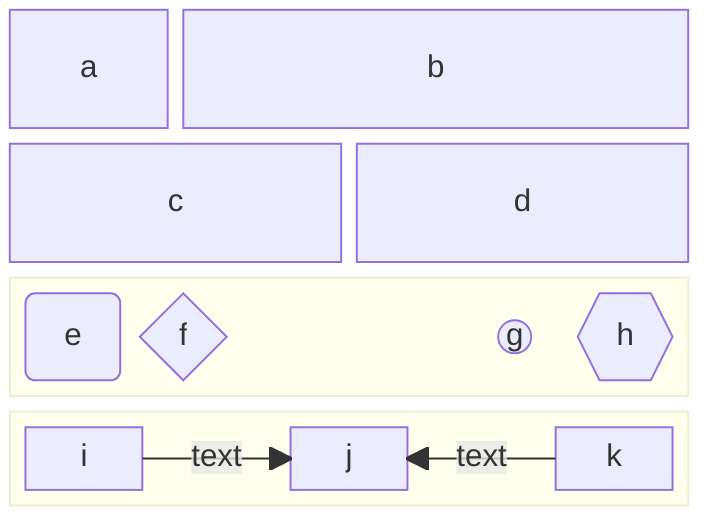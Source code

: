---
title: block
---
block-beta
    columns 4
    a["a"]
    b:3
    c:2
    d:2
    block:group1:4
        e("e")
        f{"f"}
        space:2
        g(("g"))
        h{{"h"}}
    end
    block:group2:4
        i
        space
        j
        space
        k

        i -- "text" --> j
        k -- "text" --> j
    end